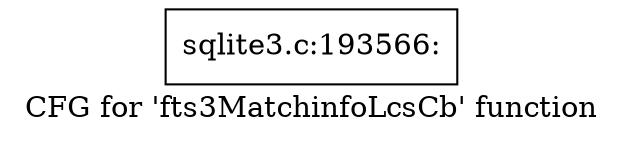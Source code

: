 digraph "CFG for 'fts3MatchinfoLcsCb' function" {
	label="CFG for 'fts3MatchinfoLcsCb' function";

	Node0x55c0fb376110 [shape=record,label="{sqlite3.c:193566:}"];
}
